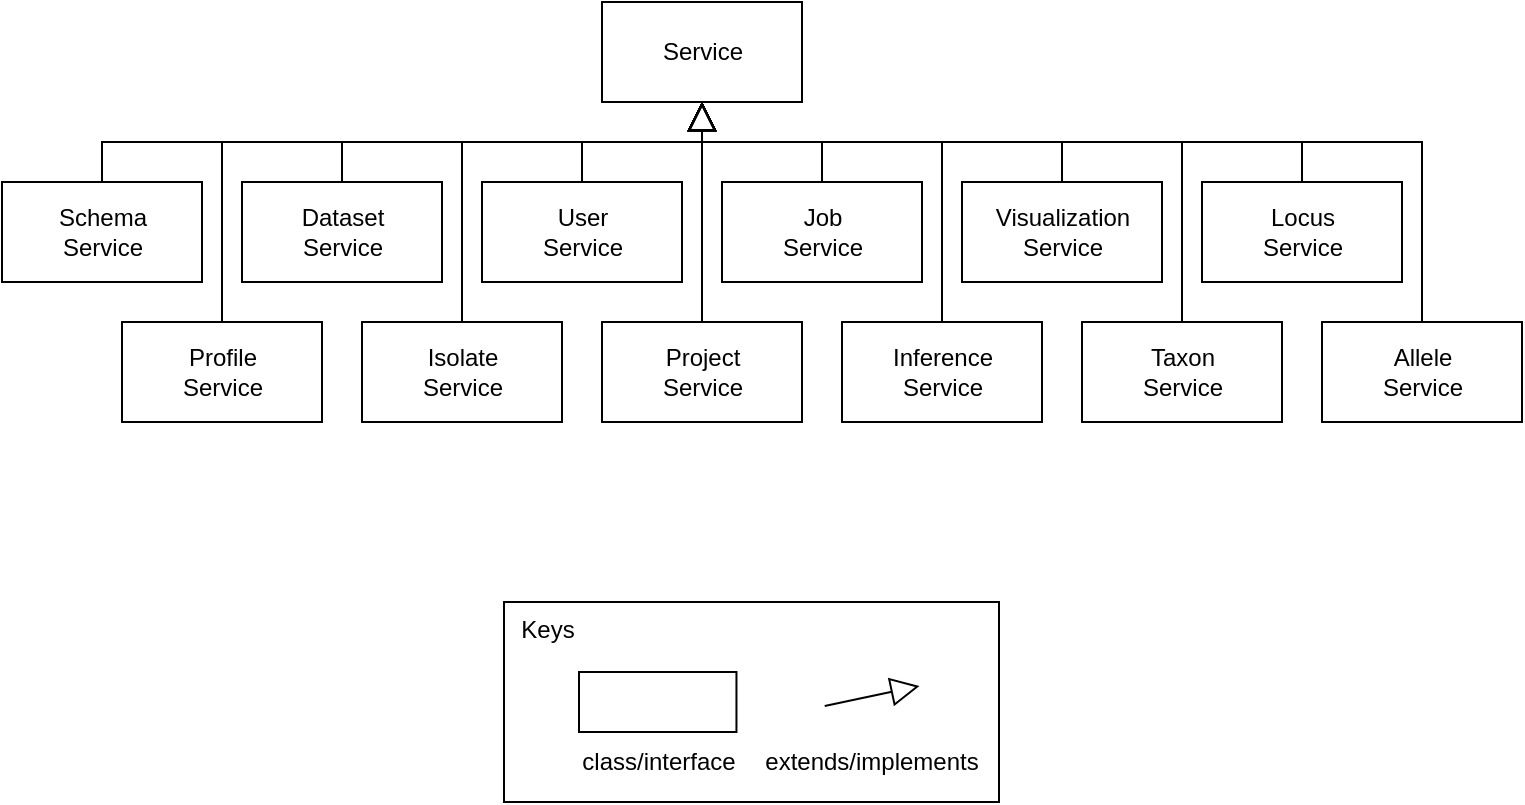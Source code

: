 <mxfile version="13.6.9" type="device"><diagram id="eJusH68WMPq2B4BQXrp7" name="Page-1"><mxGraphModel dx="1422" dy="846" grid="1" gridSize="10" guides="1" tooltips="1" connect="1" arrows="1" fold="1" page="1" pageScale="1" pageWidth="850" pageHeight="1100" math="0" shadow="0"><root><mxCell id="0"/><mxCell id="1" parent="0"/><mxCell id="4Nt0EUCVUsYHD37qEfIS-1" value="Service" style="html=1;" parent="1" vertex="1"><mxGeometry x="350" y="340" width="100" height="50" as="geometry"/></mxCell><mxCell id="4Nt0EUCVUsYHD37qEfIS-2" style="edgeStyle=orthogonalEdgeStyle;rounded=0;orthogonalLoop=1;jettySize=auto;html=1;exitX=0.5;exitY=0;exitDx=0;exitDy=0;entryX=0.5;entryY=1;entryDx=0;entryDy=0;endArrow=block;endFill=0;endSize=12;" parent="1" source="4Nt0EUCVUsYHD37qEfIS-3" target="4Nt0EUCVUsYHD37qEfIS-1" edge="1"><mxGeometry relative="1" as="geometry"/></mxCell><mxCell id="4Nt0EUCVUsYHD37qEfIS-3" value="User&lt;br&gt;Service" style="html=1;" parent="1" vertex="1"><mxGeometry x="290" y="430" width="100" height="50" as="geometry"/></mxCell><mxCell id="4Nt0EUCVUsYHD37qEfIS-4" style="edgeStyle=orthogonalEdgeStyle;rounded=0;orthogonalLoop=1;jettySize=auto;html=1;exitX=0.5;exitY=0;exitDx=0;exitDy=0;entryX=0.5;entryY=1;entryDx=0;entryDy=0;endArrow=block;endFill=0;endSize=12;" parent="1" source="4Nt0EUCVUsYHD37qEfIS-5" target="4Nt0EUCVUsYHD37qEfIS-1" edge="1"><mxGeometry relative="1" as="geometry"/></mxCell><mxCell id="4Nt0EUCVUsYHD37qEfIS-5" value="Project&lt;br&gt;Service" style="html=1;" parent="1" vertex="1"><mxGeometry x="350" y="500" width="100" height="50" as="geometry"/></mxCell><mxCell id="4Nt0EUCVUsYHD37qEfIS-6" style="edgeStyle=orthogonalEdgeStyle;rounded=0;orthogonalLoop=1;jettySize=auto;html=1;exitX=0.5;exitY=0;exitDx=0;exitDy=0;entryX=0.5;entryY=1;entryDx=0;entryDy=0;endArrow=block;endFill=0;endSize=12;" parent="1" source="4Nt0EUCVUsYHD37qEfIS-7" target="4Nt0EUCVUsYHD37qEfIS-1" edge="1"><mxGeometry relative="1" as="geometry"><Array as="points"><mxPoint x="640" y="410"/><mxPoint x="400" y="410"/></Array></mxGeometry></mxCell><mxCell id="4Nt0EUCVUsYHD37qEfIS-7" value="Taxon&lt;br&gt;Service" style="html=1;" parent="1" vertex="1"><mxGeometry x="590" y="500" width="100" height="50" as="geometry"/></mxCell><mxCell id="4Nt0EUCVUsYHD37qEfIS-8" style="edgeStyle=orthogonalEdgeStyle;rounded=0;orthogonalLoop=1;jettySize=auto;html=1;exitX=0.5;exitY=0;exitDx=0;exitDy=0;entryX=0.5;entryY=1;entryDx=0;entryDy=0;endArrow=block;endFill=0;endSize=12;" parent="1" source="4Nt0EUCVUsYHD37qEfIS-9" target="4Nt0EUCVUsYHD37qEfIS-1" edge="1"><mxGeometry relative="1" as="geometry"><Array as="points"><mxPoint x="700" y="410"/><mxPoint x="400" y="410"/></Array></mxGeometry></mxCell><mxCell id="4Nt0EUCVUsYHD37qEfIS-9" value="Locus&lt;br&gt;Service" style="html=1;" parent="1" vertex="1"><mxGeometry x="650" y="430" width="100" height="50" as="geometry"/></mxCell><mxCell id="4Nt0EUCVUsYHD37qEfIS-10" style="edgeStyle=orthogonalEdgeStyle;rounded=0;orthogonalLoop=1;jettySize=auto;html=1;exitX=0.5;exitY=0;exitDx=0;exitDy=0;entryX=0.5;entryY=1;entryDx=0;entryDy=0;endArrow=block;endFill=0;endSize=12;" parent="1" source="4Nt0EUCVUsYHD37qEfIS-11" target="4Nt0EUCVUsYHD37qEfIS-1" edge="1"><mxGeometry relative="1" as="geometry"><Array as="points"><mxPoint x="160" y="410"/><mxPoint x="400" y="410"/></Array></mxGeometry></mxCell><mxCell id="4Nt0EUCVUsYHD37qEfIS-11" value="Profile&lt;br&gt;Service" style="html=1;" parent="1" vertex="1"><mxGeometry x="110" y="500" width="100" height="50" as="geometry"/></mxCell><mxCell id="4Nt0EUCVUsYHD37qEfIS-12" style="edgeStyle=orthogonalEdgeStyle;rounded=0;orthogonalLoop=1;jettySize=auto;html=1;exitX=0.5;exitY=0;exitDx=0;exitDy=0;entryX=0.5;entryY=1;entryDx=0;entryDy=0;endArrow=block;endFill=0;endSize=12;" parent="1" source="4Nt0EUCVUsYHD37qEfIS-13" target="4Nt0EUCVUsYHD37qEfIS-1" edge="1"><mxGeometry relative="1" as="geometry"><Array as="points"><mxPoint x="220" y="410"/><mxPoint x="400" y="410"/></Array></mxGeometry></mxCell><mxCell id="4Nt0EUCVUsYHD37qEfIS-13" value="Dataset&lt;br&gt;Service" style="html=1;" parent="1" vertex="1"><mxGeometry x="170" y="430" width="100" height="50" as="geometry"/></mxCell><mxCell id="4Nt0EUCVUsYHD37qEfIS-14" style="edgeStyle=orthogonalEdgeStyle;rounded=0;orthogonalLoop=1;jettySize=auto;html=1;exitX=0.5;exitY=0;exitDx=0;exitDy=0;entryX=0.5;entryY=1;entryDx=0;entryDy=0;endArrow=block;endFill=0;endSize=12;" parent="1" source="4Nt0EUCVUsYHD37qEfIS-15" target="4Nt0EUCVUsYHD37qEfIS-1" edge="1"><mxGeometry relative="1" as="geometry"><Array as="points"><mxPoint x="100" y="410"/><mxPoint x="400" y="410"/></Array></mxGeometry></mxCell><mxCell id="4Nt0EUCVUsYHD37qEfIS-15" value="Schema&lt;br&gt;Service" style="html=1;" parent="1" vertex="1"><mxGeometry x="50" y="430" width="100" height="50" as="geometry"/></mxCell><mxCell id="4Nt0EUCVUsYHD37qEfIS-16" style="edgeStyle=orthogonalEdgeStyle;rounded=0;orthogonalLoop=1;jettySize=auto;html=1;exitX=0.5;exitY=0;exitDx=0;exitDy=0;entryX=0.5;entryY=1;entryDx=0;entryDy=0;endArrow=block;endFill=0;endSize=12;" parent="1" source="4Nt0EUCVUsYHD37qEfIS-17" target="4Nt0EUCVUsYHD37qEfIS-1" edge="1"><mxGeometry relative="1" as="geometry"><Array as="points"><mxPoint x="760" y="410"/><mxPoint x="400" y="410"/></Array></mxGeometry></mxCell><mxCell id="4Nt0EUCVUsYHD37qEfIS-17" value="Allele&lt;br&gt;Service" style="html=1;" parent="1" vertex="1"><mxGeometry x="710" y="500" width="100" height="50" as="geometry"/></mxCell><mxCell id="4Nt0EUCVUsYHD37qEfIS-18" style="edgeStyle=orthogonalEdgeStyle;rounded=0;orthogonalLoop=1;jettySize=auto;html=1;exitX=0.5;exitY=0;exitDx=0;exitDy=0;entryX=0.5;entryY=1;entryDx=0;entryDy=0;endArrow=block;endFill=0;endSize=12;" parent="1" source="4Nt0EUCVUsYHD37qEfIS-19" target="4Nt0EUCVUsYHD37qEfIS-1" edge="1"><mxGeometry relative="1" as="geometry"><Array as="points"><mxPoint x="280" y="410"/><mxPoint x="400" y="410"/></Array></mxGeometry></mxCell><mxCell id="4Nt0EUCVUsYHD37qEfIS-19" value="Isolate&lt;br&gt;Service" style="html=1;" parent="1" vertex="1"><mxGeometry x="230" y="500" width="100" height="50" as="geometry"/></mxCell><mxCell id="4Nt0EUCVUsYHD37qEfIS-20" style="edgeStyle=orthogonalEdgeStyle;rounded=0;orthogonalLoop=1;jettySize=auto;html=1;exitX=0.5;exitY=0;exitDx=0;exitDy=0;entryX=0.5;entryY=1;entryDx=0;entryDy=0;endArrow=block;endFill=0;endSize=12;" parent="1" source="4Nt0EUCVUsYHD37qEfIS-21" target="4Nt0EUCVUsYHD37qEfIS-1" edge="1"><mxGeometry relative="1" as="geometry"><Array as="points"><mxPoint x="520" y="410"/><mxPoint x="400" y="410"/></Array></mxGeometry></mxCell><mxCell id="4Nt0EUCVUsYHD37qEfIS-21" value="Inference&lt;br&gt;Service" style="html=1;" parent="1" vertex="1"><mxGeometry x="470" y="500" width="100" height="50" as="geometry"/></mxCell><mxCell id="4Nt0EUCVUsYHD37qEfIS-22" style="edgeStyle=orthogonalEdgeStyle;rounded=0;orthogonalLoop=1;jettySize=auto;html=1;exitX=0.5;exitY=0;exitDx=0;exitDy=0;entryX=0.5;entryY=1;entryDx=0;entryDy=0;endArrow=block;endFill=0;endSize=12;" parent="1" source="4Nt0EUCVUsYHD37qEfIS-23" target="4Nt0EUCVUsYHD37qEfIS-1" edge="1"><mxGeometry relative="1" as="geometry"><Array as="points"><mxPoint x="580" y="410"/><mxPoint x="400" y="410"/></Array></mxGeometry></mxCell><mxCell id="4Nt0EUCVUsYHD37qEfIS-23" value="Visualization&lt;br&gt;Service" style="html=1;" parent="1" vertex="1"><mxGeometry x="530" y="430" width="100" height="50" as="geometry"/></mxCell><mxCell id="4Nt0EUCVUsYHD37qEfIS-24" style="edgeStyle=orthogonalEdgeStyle;rounded=0;orthogonalLoop=1;jettySize=auto;html=1;exitX=0.5;exitY=0;exitDx=0;exitDy=0;entryX=0.5;entryY=1;entryDx=0;entryDy=0;endArrow=block;endFill=0;endSize=12;" parent="1" source="4Nt0EUCVUsYHD37qEfIS-25" target="4Nt0EUCVUsYHD37qEfIS-1" edge="1"><mxGeometry relative="1" as="geometry"/></mxCell><mxCell id="4Nt0EUCVUsYHD37qEfIS-25" value="Job&lt;br&gt;Service" style="html=1;" parent="1" vertex="1"><mxGeometry x="410" y="430" width="100" height="50" as="geometry"/></mxCell><mxCell id="G2AWAvBjirPMUo3HRU7v-1" value="" style="group" vertex="1" connectable="0" parent="1"><mxGeometry x="301" y="640" width="247.5" height="100" as="geometry"/></mxCell><mxCell id="G2AWAvBjirPMUo3HRU7v-2" value="&amp;nbsp; Keys" style="rounded=0;whiteSpace=wrap;html=1;align=left;verticalAlign=top;" vertex="1" parent="G2AWAvBjirPMUo3HRU7v-1"><mxGeometry width="247.5" height="100" as="geometry"/></mxCell><mxCell id="G2AWAvBjirPMUo3HRU7v-3" value="" style="endArrow=block;html=1;exitX=1;exitY=0.5;exitDx=0;exitDy=0;startArrow=none;startFill=0;endFill=0;endSize=12;" edge="1" parent="G2AWAvBjirPMUo3HRU7v-1"><mxGeometry width="50" height="50" relative="1" as="geometry"><mxPoint x="160.348" y="52" as="sourcePoint"/><mxPoint x="207.742" y="42" as="targetPoint"/></mxGeometry></mxCell><mxCell id="G2AWAvBjirPMUo3HRU7v-4" value="extends/implements" style="text;html=1;strokeColor=none;fillColor=none;align=center;verticalAlign=middle;whiteSpace=wrap;rounded=0;" vertex="1" parent="G2AWAvBjirPMUo3HRU7v-1"><mxGeometry x="139.021" y="70" width="89.521" height="20" as="geometry"/></mxCell><mxCell id="G2AWAvBjirPMUo3HRU7v-5" value="class/interface" style="text;html=1;strokeColor=none;fillColor=none;align=center;verticalAlign=middle;whiteSpace=wrap;rounded=0;" vertex="1" parent="G2AWAvBjirPMUo3HRU7v-1"><mxGeometry x="45.526" y="70" width="62.665" height="20" as="geometry"/></mxCell><mxCell id="G2AWAvBjirPMUo3HRU7v-6" value="" style="rounded=0;whiteSpace=wrap;html=1;" vertex="1" parent="G2AWAvBjirPMUo3HRU7v-1"><mxGeometry x="37.501" y="35" width="78.726" height="30" as="geometry"/></mxCell></root></mxGraphModel></diagram></mxfile>